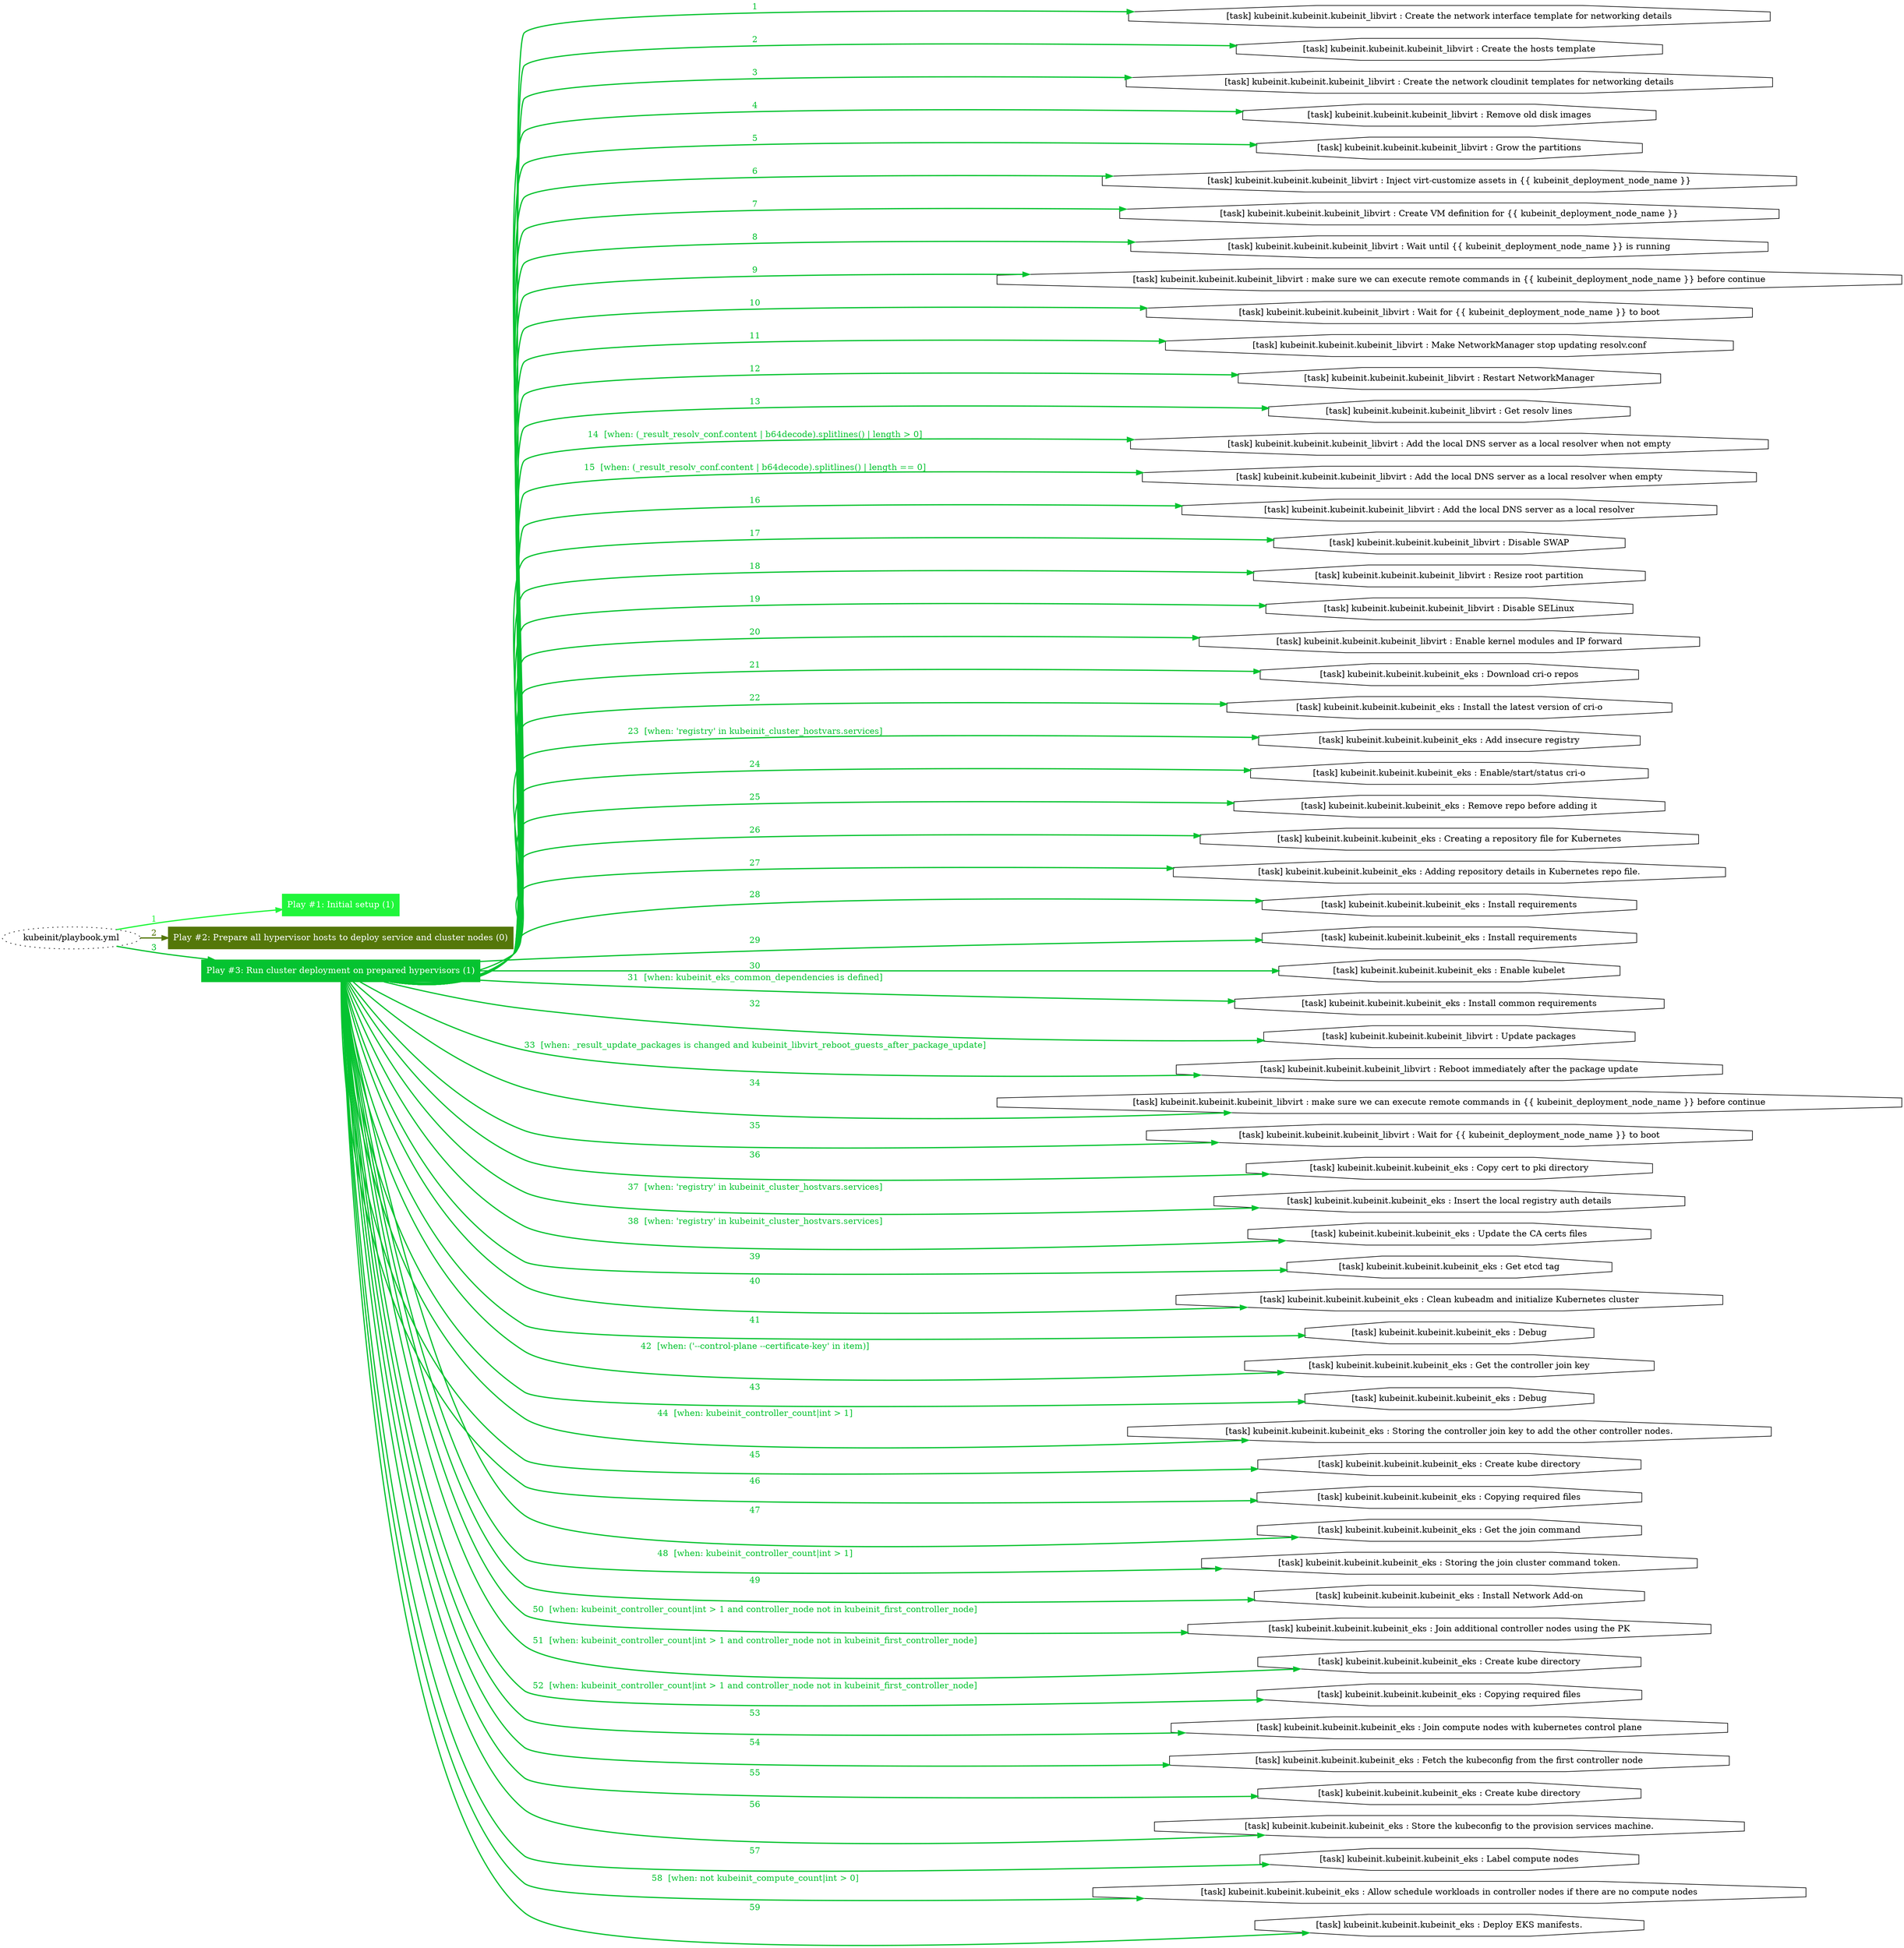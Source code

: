 digraph "kubeinit/playbook.yml "{
	graph [concentrate=true ordering=in rankdir=LR ratio=fill]
	edge [esep=5 sep=10]
	"kubeinit/playbook.yml" [id=root_node style=dotted]
	subgraph "Play #1: Initial setup (1) "{
		"Play #1: Initial setup (1)" [color="#20f63b" fontcolor="#ffffff" id="play_0920981b-748e-4f17-bf47-7b08eccb04a7" shape=box style=filled tooltip=localhost]
		"kubeinit/playbook.yml" -> "Play #1: Initial setup (1)" [label=1 color="#20f63b" fontcolor="#20f63b" id="edge_c0ee3140-be99-4a4c-8fc4-7637c5f9d165" style=bold]
	}
	subgraph "Play #2: Prepare all hypervisor hosts to deploy service and cluster nodes (0) "{
		"Play #2: Prepare all hypervisor hosts to deploy service and cluster nodes (0)" [color="#547709" fontcolor="#ffffff" id="play_f72b5fd6-a32b-4137-adcd-12a56507e69b" shape=box style=filled tooltip=""]
		"kubeinit/playbook.yml" -> "Play #2: Prepare all hypervisor hosts to deploy service and cluster nodes (0)" [label=2 color="#547709" fontcolor="#547709" id="edge_ef467af8-5981-42e1-ad04-d9dcc0ba8e42" style=bold]
	}
	subgraph "Play #3: Run cluster deployment on prepared hypervisors (1) "{
		"Play #3: Run cluster deployment on prepared hypervisors (1)" [color="#05c330" fontcolor="#ffffff" id="play_4e4eba4e-05d8-4268-8be7-fc8afd8df2d4" shape=box style=filled tooltip=localhost]
		"kubeinit/playbook.yml" -> "Play #3: Run cluster deployment on prepared hypervisors (1)" [label=3 color="#05c330" fontcolor="#05c330" id="edge_2aee05c7-4f94-4fdb-bd6b-54ab2a08a907" style=bold]
		"task_61cd52c5-3809-4c56-8e19-037338bde89e" [label="[task] kubeinit.kubeinit.kubeinit_libvirt : Create the network interface template for networking details" id="task_61cd52c5-3809-4c56-8e19-037338bde89e" shape=octagon tooltip="[task] kubeinit.kubeinit.kubeinit_libvirt : Create the network interface template for networking details"]
		"Play #3: Run cluster deployment on prepared hypervisors (1)" -> "task_61cd52c5-3809-4c56-8e19-037338bde89e" [label=1 color="#05c330" fontcolor="#05c330" id="edge_03d96374-3db1-4fc3-9de9-cc7683e15681" style=bold]
		"task_ffa328d7-3aea-4d6c-9332-236b14d6fb45" [label="[task] kubeinit.kubeinit.kubeinit_libvirt : Create the hosts template" id="task_ffa328d7-3aea-4d6c-9332-236b14d6fb45" shape=octagon tooltip="[task] kubeinit.kubeinit.kubeinit_libvirt : Create the hosts template"]
		"Play #3: Run cluster deployment on prepared hypervisors (1)" -> "task_ffa328d7-3aea-4d6c-9332-236b14d6fb45" [label=2 color="#05c330" fontcolor="#05c330" id="edge_a751ba3e-a9e3-4dd3-bfd7-4958f6deba97" style=bold]
		"task_a2dc60e8-9fe6-4787-b3b4-e4ffc718521c" [label="[task] kubeinit.kubeinit.kubeinit_libvirt : Create the network cloudinit templates for networking details" id="task_a2dc60e8-9fe6-4787-b3b4-e4ffc718521c" shape=octagon tooltip="[task] kubeinit.kubeinit.kubeinit_libvirt : Create the network cloudinit templates for networking details"]
		"Play #3: Run cluster deployment on prepared hypervisors (1)" -> "task_a2dc60e8-9fe6-4787-b3b4-e4ffc718521c" [label=3 color="#05c330" fontcolor="#05c330" id="edge_a99c580d-8b22-4385-aeae-c5adb7ce4e7d" style=bold]
		"task_59c2eadb-0681-4444-84d4-699e5b4093a4" [label="[task] kubeinit.kubeinit.kubeinit_libvirt : Remove old disk images" id="task_59c2eadb-0681-4444-84d4-699e5b4093a4" shape=octagon tooltip="[task] kubeinit.kubeinit.kubeinit_libvirt : Remove old disk images"]
		"Play #3: Run cluster deployment on prepared hypervisors (1)" -> "task_59c2eadb-0681-4444-84d4-699e5b4093a4" [label=4 color="#05c330" fontcolor="#05c330" id="edge_b09b9bf6-8ecd-4646-a233-8223fc498d98" style=bold]
		"task_3efa7e10-cacc-42c6-8a2b-d52bc97a43bf" [label="[task] kubeinit.kubeinit.kubeinit_libvirt : Grow the partitions" id="task_3efa7e10-cacc-42c6-8a2b-d52bc97a43bf" shape=octagon tooltip="[task] kubeinit.kubeinit.kubeinit_libvirt : Grow the partitions"]
		"Play #3: Run cluster deployment on prepared hypervisors (1)" -> "task_3efa7e10-cacc-42c6-8a2b-d52bc97a43bf" [label=5 color="#05c330" fontcolor="#05c330" id="edge_abc7efa7-263f-4d3a-ae91-46489be37632" style=bold]
		"task_5668f570-f67e-4803-8549-1d7c82504f10" [label="[task] kubeinit.kubeinit.kubeinit_libvirt : Inject virt-customize assets in {{ kubeinit_deployment_node_name }}" id="task_5668f570-f67e-4803-8549-1d7c82504f10" shape=octagon tooltip="[task] kubeinit.kubeinit.kubeinit_libvirt : Inject virt-customize assets in {{ kubeinit_deployment_node_name }}"]
		"Play #3: Run cluster deployment on prepared hypervisors (1)" -> "task_5668f570-f67e-4803-8549-1d7c82504f10" [label=6 color="#05c330" fontcolor="#05c330" id="edge_d0e952f9-4916-4271-80ea-48364691497c" style=bold]
		"task_a56e0862-d6ab-4a9e-9198-ecf51b9e592d" [label="[task] kubeinit.kubeinit.kubeinit_libvirt : Create VM definition for {{ kubeinit_deployment_node_name }}" id="task_a56e0862-d6ab-4a9e-9198-ecf51b9e592d" shape=octagon tooltip="[task] kubeinit.kubeinit.kubeinit_libvirt : Create VM definition for {{ kubeinit_deployment_node_name }}"]
		"Play #3: Run cluster deployment on prepared hypervisors (1)" -> "task_a56e0862-d6ab-4a9e-9198-ecf51b9e592d" [label=7 color="#05c330" fontcolor="#05c330" id="edge_ce5fd17a-cf55-4ec4-84e4-2d3603e3bec8" style=bold]
		"task_59cf6d55-5701-4c00-85c0-a7a24f726c5a" [label="[task] kubeinit.kubeinit.kubeinit_libvirt : Wait until {{ kubeinit_deployment_node_name }} is running" id="task_59cf6d55-5701-4c00-85c0-a7a24f726c5a" shape=octagon tooltip="[task] kubeinit.kubeinit.kubeinit_libvirt : Wait until {{ kubeinit_deployment_node_name }} is running"]
		"Play #3: Run cluster deployment on prepared hypervisors (1)" -> "task_59cf6d55-5701-4c00-85c0-a7a24f726c5a" [label=8 color="#05c330" fontcolor="#05c330" id="edge_01aff462-1629-40ec-9b6d-bfa800d4498d" style=bold]
		"task_3ffed4a7-45eb-4184-8870-ddd7de8240b1" [label="[task] kubeinit.kubeinit.kubeinit_libvirt : make sure we can execute remote commands in {{ kubeinit_deployment_node_name }} before continue" id="task_3ffed4a7-45eb-4184-8870-ddd7de8240b1" shape=octagon tooltip="[task] kubeinit.kubeinit.kubeinit_libvirt : make sure we can execute remote commands in {{ kubeinit_deployment_node_name }} before continue"]
		"Play #3: Run cluster deployment on prepared hypervisors (1)" -> "task_3ffed4a7-45eb-4184-8870-ddd7de8240b1" [label=9 color="#05c330" fontcolor="#05c330" id="edge_7963c038-e181-415a-8395-f11b1994699c" style=bold]
		"task_a174a25c-dfed-4e58-b1f6-f74dfa1c10bd" [label="[task] kubeinit.kubeinit.kubeinit_libvirt : Wait for {{ kubeinit_deployment_node_name }} to boot" id="task_a174a25c-dfed-4e58-b1f6-f74dfa1c10bd" shape=octagon tooltip="[task] kubeinit.kubeinit.kubeinit_libvirt : Wait for {{ kubeinit_deployment_node_name }} to boot"]
		"Play #3: Run cluster deployment on prepared hypervisors (1)" -> "task_a174a25c-dfed-4e58-b1f6-f74dfa1c10bd" [label=10 color="#05c330" fontcolor="#05c330" id="edge_9f9f61bc-34de-497f-b793-0614043a3e58" style=bold]
		"task_5ba817c3-9da6-4dab-be62-f37c1b777981" [label="[task] kubeinit.kubeinit.kubeinit_libvirt : Make NetworkManager stop updating resolv.conf" id="task_5ba817c3-9da6-4dab-be62-f37c1b777981" shape=octagon tooltip="[task] kubeinit.kubeinit.kubeinit_libvirt : Make NetworkManager stop updating resolv.conf"]
		"Play #3: Run cluster deployment on prepared hypervisors (1)" -> "task_5ba817c3-9da6-4dab-be62-f37c1b777981" [label=11 color="#05c330" fontcolor="#05c330" id="edge_660e56e6-de40-49a9-acb9-2af2d85b9a61" style=bold]
		"task_bd7b1c87-f578-4381-bdb4-580609a0122e" [label="[task] kubeinit.kubeinit.kubeinit_libvirt : Restart NetworkManager" id="task_bd7b1c87-f578-4381-bdb4-580609a0122e" shape=octagon tooltip="[task] kubeinit.kubeinit.kubeinit_libvirt : Restart NetworkManager"]
		"Play #3: Run cluster deployment on prepared hypervisors (1)" -> "task_bd7b1c87-f578-4381-bdb4-580609a0122e" [label=12 color="#05c330" fontcolor="#05c330" id="edge_057f4883-ed89-46d4-b742-978720e8c3a7" style=bold]
		"task_62566e97-e8d0-435e-831b-abe66836a45a" [label="[task] kubeinit.kubeinit.kubeinit_libvirt : Get resolv lines" id="task_62566e97-e8d0-435e-831b-abe66836a45a" shape=octagon tooltip="[task] kubeinit.kubeinit.kubeinit_libvirt : Get resolv lines"]
		"Play #3: Run cluster deployment on prepared hypervisors (1)" -> "task_62566e97-e8d0-435e-831b-abe66836a45a" [label=13 color="#05c330" fontcolor="#05c330" id="edge_eaac6db7-7d72-41fc-aab5-528cd5cebfa6" style=bold]
		"task_2d045560-18b3-407a-9d96-54f14aa7c6e0" [label="[task] kubeinit.kubeinit.kubeinit_libvirt : Add the local DNS server as a local resolver when not empty" id="task_2d045560-18b3-407a-9d96-54f14aa7c6e0" shape=octagon tooltip="[task] kubeinit.kubeinit.kubeinit_libvirt : Add the local DNS server as a local resolver when not empty"]
		"Play #3: Run cluster deployment on prepared hypervisors (1)" -> "task_2d045560-18b3-407a-9d96-54f14aa7c6e0" [label="14  [when: (_result_resolv_conf.content | b64decode).splitlines() | length > 0]" color="#05c330" fontcolor="#05c330" id="edge_ae63fc80-72cc-4c69-878f-d6baf37f511d" style=bold]
		"task_d625b2cf-89da-486c-8297-854bd5fb47a3" [label="[task] kubeinit.kubeinit.kubeinit_libvirt : Add the local DNS server as a local resolver when empty" id="task_d625b2cf-89da-486c-8297-854bd5fb47a3" shape=octagon tooltip="[task] kubeinit.kubeinit.kubeinit_libvirt : Add the local DNS server as a local resolver when empty"]
		"Play #3: Run cluster deployment on prepared hypervisors (1)" -> "task_d625b2cf-89da-486c-8297-854bd5fb47a3" [label="15  [when: (_result_resolv_conf.content | b64decode).splitlines() | length == 0]" color="#05c330" fontcolor="#05c330" id="edge_4c71def8-f681-49d0-a7e2-f893427cf44c" style=bold]
		"task_b7a83071-384e-42b2-93ae-3692bb30eeb9" [label="[task] kubeinit.kubeinit.kubeinit_libvirt : Add the local DNS server as a local resolver" id="task_b7a83071-384e-42b2-93ae-3692bb30eeb9" shape=octagon tooltip="[task] kubeinit.kubeinit.kubeinit_libvirt : Add the local DNS server as a local resolver"]
		"Play #3: Run cluster deployment on prepared hypervisors (1)" -> "task_b7a83071-384e-42b2-93ae-3692bb30eeb9" [label=16 color="#05c330" fontcolor="#05c330" id="edge_86ff72cb-346a-4914-9d1d-29663a391ff1" style=bold]
		"task_f9bac98e-0dd1-42b6-9c36-9a395cd22385" [label="[task] kubeinit.kubeinit.kubeinit_libvirt : Disable SWAP" id="task_f9bac98e-0dd1-42b6-9c36-9a395cd22385" shape=octagon tooltip="[task] kubeinit.kubeinit.kubeinit_libvirt : Disable SWAP"]
		"Play #3: Run cluster deployment on prepared hypervisors (1)" -> "task_f9bac98e-0dd1-42b6-9c36-9a395cd22385" [label=17 color="#05c330" fontcolor="#05c330" id="edge_f33bcb8d-ecd6-4a92-8bba-f392c6c82395" style=bold]
		"task_c14402af-7718-4c98-b48a-bd525d3b39b9" [label="[task] kubeinit.kubeinit.kubeinit_libvirt : Resize root partition" id="task_c14402af-7718-4c98-b48a-bd525d3b39b9" shape=octagon tooltip="[task] kubeinit.kubeinit.kubeinit_libvirt : Resize root partition"]
		"Play #3: Run cluster deployment on prepared hypervisors (1)" -> "task_c14402af-7718-4c98-b48a-bd525d3b39b9" [label=18 color="#05c330" fontcolor="#05c330" id="edge_3eb128b7-f579-4514-acd1-d35f668bd462" style=bold]
		"task_6eb2ea62-2216-4810-aa4b-42b119291671" [label="[task] kubeinit.kubeinit.kubeinit_libvirt : Disable SELinux" id="task_6eb2ea62-2216-4810-aa4b-42b119291671" shape=octagon tooltip="[task] kubeinit.kubeinit.kubeinit_libvirt : Disable SELinux"]
		"Play #3: Run cluster deployment on prepared hypervisors (1)" -> "task_6eb2ea62-2216-4810-aa4b-42b119291671" [label=19 color="#05c330" fontcolor="#05c330" id="edge_bf0418f7-a155-449b-937d-19040c16d37c" style=bold]
		"task_bbd59d4a-d534-450e-8790-f11df2718dc3" [label="[task] kubeinit.kubeinit.kubeinit_libvirt : Enable kernel modules and IP forward" id="task_bbd59d4a-d534-450e-8790-f11df2718dc3" shape=octagon tooltip="[task] kubeinit.kubeinit.kubeinit_libvirt : Enable kernel modules and IP forward"]
		"Play #3: Run cluster deployment on prepared hypervisors (1)" -> "task_bbd59d4a-d534-450e-8790-f11df2718dc3" [label=20 color="#05c330" fontcolor="#05c330" id="edge_895b8922-4bc2-4d3f-b245-15d26907019e" style=bold]
		"task_82c0cef1-7c98-4987-818b-7b2fdebd72e7" [label="[task] kubeinit.kubeinit.kubeinit_eks : Download cri-o repos" id="task_82c0cef1-7c98-4987-818b-7b2fdebd72e7" shape=octagon tooltip="[task] kubeinit.kubeinit.kubeinit_eks : Download cri-o repos"]
		"Play #3: Run cluster deployment on prepared hypervisors (1)" -> "task_82c0cef1-7c98-4987-818b-7b2fdebd72e7" [label=21 color="#05c330" fontcolor="#05c330" id="edge_3e86d2db-6333-420b-a1b3-5aa78f52076e" style=bold]
		"task_06060688-80f1-44a1-8ad4-8e1c1a02299a" [label="[task] kubeinit.kubeinit.kubeinit_eks : Install the latest version of cri-o" id="task_06060688-80f1-44a1-8ad4-8e1c1a02299a" shape=octagon tooltip="[task] kubeinit.kubeinit.kubeinit_eks : Install the latest version of cri-o"]
		"Play #3: Run cluster deployment on prepared hypervisors (1)" -> "task_06060688-80f1-44a1-8ad4-8e1c1a02299a" [label=22 color="#05c330" fontcolor="#05c330" id="edge_f26f64b3-ff03-4d97-afcc-17c7bb99b67b" style=bold]
		"task_25dde9c2-2a9a-4b8a-93f1-62fdc1514605" [label="[task] kubeinit.kubeinit.kubeinit_eks : Add insecure registry" id="task_25dde9c2-2a9a-4b8a-93f1-62fdc1514605" shape=octagon tooltip="[task] kubeinit.kubeinit.kubeinit_eks : Add insecure registry"]
		"Play #3: Run cluster deployment on prepared hypervisors (1)" -> "task_25dde9c2-2a9a-4b8a-93f1-62fdc1514605" [label="23  [when: 'registry' in kubeinit_cluster_hostvars.services]" color="#05c330" fontcolor="#05c330" id="edge_d430dc8f-384c-4e6f-9c98-989e1d22fc0a" style=bold]
		"task_e7883ac4-aeaa-48d7-aa97-73789415ebae" [label="[task] kubeinit.kubeinit.kubeinit_eks : Enable/start/status cri-o" id="task_e7883ac4-aeaa-48d7-aa97-73789415ebae" shape=octagon tooltip="[task] kubeinit.kubeinit.kubeinit_eks : Enable/start/status cri-o"]
		"Play #3: Run cluster deployment on prepared hypervisors (1)" -> "task_e7883ac4-aeaa-48d7-aa97-73789415ebae" [label=24 color="#05c330" fontcolor="#05c330" id="edge_79294ea5-2788-4b84-af72-76b7a818b7c6" style=bold]
		"task_11600447-4806-4c9d-b0c5-23ae9a41ed18" [label="[task] kubeinit.kubeinit.kubeinit_eks : Remove repo before adding it" id="task_11600447-4806-4c9d-b0c5-23ae9a41ed18" shape=octagon tooltip="[task] kubeinit.kubeinit.kubeinit_eks : Remove repo before adding it"]
		"Play #3: Run cluster deployment on prepared hypervisors (1)" -> "task_11600447-4806-4c9d-b0c5-23ae9a41ed18" [label=25 color="#05c330" fontcolor="#05c330" id="edge_146b6318-fb59-4efd-886a-ca365ebee093" style=bold]
		"task_d3b46d69-36a4-430a-91c0-3fbec4e80994" [label="[task] kubeinit.kubeinit.kubeinit_eks : Creating a repository file for Kubernetes" id="task_d3b46d69-36a4-430a-91c0-3fbec4e80994" shape=octagon tooltip="[task] kubeinit.kubeinit.kubeinit_eks : Creating a repository file for Kubernetes"]
		"Play #3: Run cluster deployment on prepared hypervisors (1)" -> "task_d3b46d69-36a4-430a-91c0-3fbec4e80994" [label=26 color="#05c330" fontcolor="#05c330" id="edge_a70978a4-c7a9-45b7-9ba6-ed29ded3408c" style=bold]
		"task_91e01fd3-6e7a-4b05-ad37-711597222ad4" [label="[task] kubeinit.kubeinit.kubeinit_eks : Adding repository details in Kubernetes repo file." id="task_91e01fd3-6e7a-4b05-ad37-711597222ad4" shape=octagon tooltip="[task] kubeinit.kubeinit.kubeinit_eks : Adding repository details in Kubernetes repo file."]
		"Play #3: Run cluster deployment on prepared hypervisors (1)" -> "task_91e01fd3-6e7a-4b05-ad37-711597222ad4" [label=27 color="#05c330" fontcolor="#05c330" id="edge_9abd08ee-aa74-4705-9196-5e3dd2ae7d21" style=bold]
		"task_0f51c62e-f627-4454-ab02-ca6561b35a2d" [label="[task] kubeinit.kubeinit.kubeinit_eks : Install requirements" id="task_0f51c62e-f627-4454-ab02-ca6561b35a2d" shape=octagon tooltip="[task] kubeinit.kubeinit.kubeinit_eks : Install requirements"]
		"Play #3: Run cluster deployment on prepared hypervisors (1)" -> "task_0f51c62e-f627-4454-ab02-ca6561b35a2d" [label=28 color="#05c330" fontcolor="#05c330" id="edge_e3b6c283-fb13-4ef0-a868-b5f220c5ebce" style=bold]
		"task_f21e6494-91cf-4ddd-95af-a84494431f81" [label="[task] kubeinit.kubeinit.kubeinit_eks : Install requirements" id="task_f21e6494-91cf-4ddd-95af-a84494431f81" shape=octagon tooltip="[task] kubeinit.kubeinit.kubeinit_eks : Install requirements"]
		"Play #3: Run cluster deployment on prepared hypervisors (1)" -> "task_f21e6494-91cf-4ddd-95af-a84494431f81" [label=29 color="#05c330" fontcolor="#05c330" id="edge_13ba404e-ae8d-4a06-9db6-a3b7ea16c87c" style=bold]
		"task_0032b91b-dd77-418e-a10c-0d5a2843e783" [label="[task] kubeinit.kubeinit.kubeinit_eks : Enable kubelet" id="task_0032b91b-dd77-418e-a10c-0d5a2843e783" shape=octagon tooltip="[task] kubeinit.kubeinit.kubeinit_eks : Enable kubelet"]
		"Play #3: Run cluster deployment on prepared hypervisors (1)" -> "task_0032b91b-dd77-418e-a10c-0d5a2843e783" [label=30 color="#05c330" fontcolor="#05c330" id="edge_4fe3f8ad-98b3-4d8f-a71a-62ba0644319d" style=bold]
		"task_b7e1d92f-e667-4638-b597-38eda6ed6e59" [label="[task] kubeinit.kubeinit.kubeinit_eks : Install common requirements" id="task_b7e1d92f-e667-4638-b597-38eda6ed6e59" shape=octagon tooltip="[task] kubeinit.kubeinit.kubeinit_eks : Install common requirements"]
		"Play #3: Run cluster deployment on prepared hypervisors (1)" -> "task_b7e1d92f-e667-4638-b597-38eda6ed6e59" [label="31  [when: kubeinit_eks_common_dependencies is defined]" color="#05c330" fontcolor="#05c330" id="edge_ac07c010-6887-41e1-9da3-ce0814ad6c02" style=bold]
		"task_6ab83a7c-7735-4b14-9027-67952daf2935" [label="[task] kubeinit.kubeinit.kubeinit_libvirt : Update packages" id="task_6ab83a7c-7735-4b14-9027-67952daf2935" shape=octagon tooltip="[task] kubeinit.kubeinit.kubeinit_libvirt : Update packages"]
		"Play #3: Run cluster deployment on prepared hypervisors (1)" -> "task_6ab83a7c-7735-4b14-9027-67952daf2935" [label=32 color="#05c330" fontcolor="#05c330" id="edge_7db7f176-3595-4494-beff-f254e8581718" style=bold]
		"task_71b0ae22-4935-4607-990f-02b1f03a6d64" [label="[task] kubeinit.kubeinit.kubeinit_libvirt : Reboot immediately after the package update" id="task_71b0ae22-4935-4607-990f-02b1f03a6d64" shape=octagon tooltip="[task] kubeinit.kubeinit.kubeinit_libvirt : Reboot immediately after the package update"]
		"Play #3: Run cluster deployment on prepared hypervisors (1)" -> "task_71b0ae22-4935-4607-990f-02b1f03a6d64" [label="33  [when: _result_update_packages is changed and kubeinit_libvirt_reboot_guests_after_package_update]" color="#05c330" fontcolor="#05c330" id="edge_516347b8-fea4-43f3-bf0d-fc4a3d480583" style=bold]
		"task_338a027a-37dc-4df4-9e16-6826543124d0" [label="[task] kubeinit.kubeinit.kubeinit_libvirt : make sure we can execute remote commands in {{ kubeinit_deployment_node_name }} before continue" id="task_338a027a-37dc-4df4-9e16-6826543124d0" shape=octagon tooltip="[task] kubeinit.kubeinit.kubeinit_libvirt : make sure we can execute remote commands in {{ kubeinit_deployment_node_name }} before continue"]
		"Play #3: Run cluster deployment on prepared hypervisors (1)" -> "task_338a027a-37dc-4df4-9e16-6826543124d0" [label=34 color="#05c330" fontcolor="#05c330" id="edge_c0bfa3a6-153d-4f18-80ec-d0d75ccecc9c" style=bold]
		"task_adcdd9ed-c4bc-4fc1-8364-917cf403e34d" [label="[task] kubeinit.kubeinit.kubeinit_libvirt : Wait for {{ kubeinit_deployment_node_name }} to boot" id="task_adcdd9ed-c4bc-4fc1-8364-917cf403e34d" shape=octagon tooltip="[task] kubeinit.kubeinit.kubeinit_libvirt : Wait for {{ kubeinit_deployment_node_name }} to boot"]
		"Play #3: Run cluster deployment on prepared hypervisors (1)" -> "task_adcdd9ed-c4bc-4fc1-8364-917cf403e34d" [label=35 color="#05c330" fontcolor="#05c330" id="edge_699e6f94-475c-4671-9f55-3335677fc549" style=bold]
		"task_e6a1e0de-62a5-495b-bf79-a73eb1cb0a8f" [label="[task] kubeinit.kubeinit.kubeinit_eks : Copy cert to pki directory" id="task_e6a1e0de-62a5-495b-bf79-a73eb1cb0a8f" shape=octagon tooltip="[task] kubeinit.kubeinit.kubeinit_eks : Copy cert to pki directory"]
		"Play #3: Run cluster deployment on prepared hypervisors (1)" -> "task_e6a1e0de-62a5-495b-bf79-a73eb1cb0a8f" [label=36 color="#05c330" fontcolor="#05c330" id="edge_b912771d-6d1a-44dd-aad3-c739e901ec1d" style=bold]
		"task_5b2cc90b-2b23-402f-b5d2-3f3abec2dc68" [label="[task] kubeinit.kubeinit.kubeinit_eks : Insert the local registry auth details" id="task_5b2cc90b-2b23-402f-b5d2-3f3abec2dc68" shape=octagon tooltip="[task] kubeinit.kubeinit.kubeinit_eks : Insert the local registry auth details"]
		"Play #3: Run cluster deployment on prepared hypervisors (1)" -> "task_5b2cc90b-2b23-402f-b5d2-3f3abec2dc68" [label="37  [when: 'registry' in kubeinit_cluster_hostvars.services]" color="#05c330" fontcolor="#05c330" id="edge_94218db7-683f-44bf-a281-7d338934d3c7" style=bold]
		"task_82ae06a6-0f59-4908-afe9-faca4e84d982" [label="[task] kubeinit.kubeinit.kubeinit_eks : Update the CA certs files" id="task_82ae06a6-0f59-4908-afe9-faca4e84d982" shape=octagon tooltip="[task] kubeinit.kubeinit.kubeinit_eks : Update the CA certs files"]
		"Play #3: Run cluster deployment on prepared hypervisors (1)" -> "task_82ae06a6-0f59-4908-afe9-faca4e84d982" [label="38  [when: 'registry' in kubeinit_cluster_hostvars.services]" color="#05c330" fontcolor="#05c330" id="edge_ec6dbe94-c93a-470a-a866-c0e11e34681f" style=bold]
		"task_09eb42b0-1fca-477c-87c5-f8a7d78ba9ce" [label="[task] kubeinit.kubeinit.kubeinit_eks : Get etcd tag" id="task_09eb42b0-1fca-477c-87c5-f8a7d78ba9ce" shape=octagon tooltip="[task] kubeinit.kubeinit.kubeinit_eks : Get etcd tag"]
		"Play #3: Run cluster deployment on prepared hypervisors (1)" -> "task_09eb42b0-1fca-477c-87c5-f8a7d78ba9ce" [label=39 color="#05c330" fontcolor="#05c330" id="edge_b76585c3-2e26-4b36-8319-5caa986ea840" style=bold]
		"task_44d47d38-7d56-4e43-b630-2a6dd69afa12" [label="[task] kubeinit.kubeinit.kubeinit_eks : Clean kubeadm and initialize Kubernetes cluster" id="task_44d47d38-7d56-4e43-b630-2a6dd69afa12" shape=octagon tooltip="[task] kubeinit.kubeinit.kubeinit_eks : Clean kubeadm and initialize Kubernetes cluster"]
		"Play #3: Run cluster deployment on prepared hypervisors (1)" -> "task_44d47d38-7d56-4e43-b630-2a6dd69afa12" [label=40 color="#05c330" fontcolor="#05c330" id="edge_ef671645-983c-4f44-9dda-64feb08516b4" style=bold]
		"task_85237641-c5ef-49a2-bf1b-7a2245d433eb" [label="[task] kubeinit.kubeinit.kubeinit_eks : Debug" id="task_85237641-c5ef-49a2-bf1b-7a2245d433eb" shape=octagon tooltip="[task] kubeinit.kubeinit.kubeinit_eks : Debug"]
		"Play #3: Run cluster deployment on prepared hypervisors (1)" -> "task_85237641-c5ef-49a2-bf1b-7a2245d433eb" [label=41 color="#05c330" fontcolor="#05c330" id="edge_5f58dfb7-dc9e-4ccf-9aff-f82f4f9c9738" style=bold]
		"task_5b9319ef-6b18-4a6f-9e03-703923a86426" [label="[task] kubeinit.kubeinit.kubeinit_eks : Get the controller join key" id="task_5b9319ef-6b18-4a6f-9e03-703923a86426" shape=octagon tooltip="[task] kubeinit.kubeinit.kubeinit_eks : Get the controller join key"]
		"Play #3: Run cluster deployment on prepared hypervisors (1)" -> "task_5b9319ef-6b18-4a6f-9e03-703923a86426" [label="42  [when: ('--control-plane --certificate-key' in item)]" color="#05c330" fontcolor="#05c330" id="edge_21e687bc-7f28-4aa8-b054-1dec35bc51e4" style=bold]
		"task_80c0357f-d419-44bc-b635-606b34627376" [label="[task] kubeinit.kubeinit.kubeinit_eks : Debug" id="task_80c0357f-d419-44bc-b635-606b34627376" shape=octagon tooltip="[task] kubeinit.kubeinit.kubeinit_eks : Debug"]
		"Play #3: Run cluster deployment on prepared hypervisors (1)" -> "task_80c0357f-d419-44bc-b635-606b34627376" [label=43 color="#05c330" fontcolor="#05c330" id="edge_c72979e6-ee49-49ed-ad51-4bc057396a07" style=bold]
		"task_902ea942-7443-4b9d-b705-ba685a5d3085" [label="[task] kubeinit.kubeinit.kubeinit_eks : Storing the controller join key to add the other controller nodes." id="task_902ea942-7443-4b9d-b705-ba685a5d3085" shape=octagon tooltip="[task] kubeinit.kubeinit.kubeinit_eks : Storing the controller join key to add the other controller nodes."]
		"Play #3: Run cluster deployment on prepared hypervisors (1)" -> "task_902ea942-7443-4b9d-b705-ba685a5d3085" [label="44  [when: kubeinit_controller_count|int > 1]" color="#05c330" fontcolor="#05c330" id="edge_4a4e5623-f098-44e9-bd14-db5e9293a70b" style=bold]
		"task_6ed58693-e912-452e-999e-be722f95ef77" [label="[task] kubeinit.kubeinit.kubeinit_eks : Create kube directory" id="task_6ed58693-e912-452e-999e-be722f95ef77" shape=octagon tooltip="[task] kubeinit.kubeinit.kubeinit_eks : Create kube directory"]
		"Play #3: Run cluster deployment on prepared hypervisors (1)" -> "task_6ed58693-e912-452e-999e-be722f95ef77" [label=45 color="#05c330" fontcolor="#05c330" id="edge_698df9c8-8822-45e6-a171-5656a4a2f123" style=bold]
		"task_0bf66eb8-06c0-419e-893f-6acee740d0f4" [label="[task] kubeinit.kubeinit.kubeinit_eks : Copying required files" id="task_0bf66eb8-06c0-419e-893f-6acee740d0f4" shape=octagon tooltip="[task] kubeinit.kubeinit.kubeinit_eks : Copying required files"]
		"Play #3: Run cluster deployment on prepared hypervisors (1)" -> "task_0bf66eb8-06c0-419e-893f-6acee740d0f4" [label=46 color="#05c330" fontcolor="#05c330" id="edge_b818f254-4128-4ee0-ac73-dbb557fdab7a" style=bold]
		"task_82773984-0f6b-485a-964c-078160474a02" [label="[task] kubeinit.kubeinit.kubeinit_eks : Get the join command" id="task_82773984-0f6b-485a-964c-078160474a02" shape=octagon tooltip="[task] kubeinit.kubeinit.kubeinit_eks : Get the join command"]
		"Play #3: Run cluster deployment on prepared hypervisors (1)" -> "task_82773984-0f6b-485a-964c-078160474a02" [label=47 color="#05c330" fontcolor="#05c330" id="edge_9b5f45cd-b27e-4ed9-86b9-a3955a3a0156" style=bold]
		"task_ed40fc7b-9eed-4501-9c4e-7e9b896922aa" [label="[task] kubeinit.kubeinit.kubeinit_eks : Storing the join cluster command token." id="task_ed40fc7b-9eed-4501-9c4e-7e9b896922aa" shape=octagon tooltip="[task] kubeinit.kubeinit.kubeinit_eks : Storing the join cluster command token."]
		"Play #3: Run cluster deployment on prepared hypervisors (1)" -> "task_ed40fc7b-9eed-4501-9c4e-7e9b896922aa" [label="48  [when: kubeinit_controller_count|int > 1]" color="#05c330" fontcolor="#05c330" id="edge_147460eb-9e66-4c0c-85fc-eb9bf4860fdb" style=bold]
		"task_3873af03-be33-4e54-add0-b60f7a9de312" [label="[task] kubeinit.kubeinit.kubeinit_eks : Install Network Add-on" id="task_3873af03-be33-4e54-add0-b60f7a9de312" shape=octagon tooltip="[task] kubeinit.kubeinit.kubeinit_eks : Install Network Add-on"]
		"Play #3: Run cluster deployment on prepared hypervisors (1)" -> "task_3873af03-be33-4e54-add0-b60f7a9de312" [label=49 color="#05c330" fontcolor="#05c330" id="edge_98b17b8f-5da8-447e-bca8-6137d7fa747e" style=bold]
		"task_455c494f-3300-4a5e-b977-dbd47f18cc2d" [label="[task] kubeinit.kubeinit.kubeinit_eks : Join additional controller nodes using the PK" id="task_455c494f-3300-4a5e-b977-dbd47f18cc2d" shape=octagon tooltip="[task] kubeinit.kubeinit.kubeinit_eks : Join additional controller nodes using the PK"]
		"Play #3: Run cluster deployment on prepared hypervisors (1)" -> "task_455c494f-3300-4a5e-b977-dbd47f18cc2d" [label="50  [when: kubeinit_controller_count|int > 1 and controller_node not in kubeinit_first_controller_node]" color="#05c330" fontcolor="#05c330" id="edge_12aeaaae-c54f-4f8c-b855-4c9d301424f7" style=bold]
		"task_882dc6e2-6a5c-420a-93ad-7bbfe38a8743" [label="[task] kubeinit.kubeinit.kubeinit_eks : Create kube directory" id="task_882dc6e2-6a5c-420a-93ad-7bbfe38a8743" shape=octagon tooltip="[task] kubeinit.kubeinit.kubeinit_eks : Create kube directory"]
		"Play #3: Run cluster deployment on prepared hypervisors (1)" -> "task_882dc6e2-6a5c-420a-93ad-7bbfe38a8743" [label="51  [when: kubeinit_controller_count|int > 1 and controller_node not in kubeinit_first_controller_node]" color="#05c330" fontcolor="#05c330" id="edge_8024c877-4e70-4951-b33d-25946faa8e3a" style=bold]
		"task_5595e332-48e4-43e9-9813-5f9f3cf54d4c" [label="[task] kubeinit.kubeinit.kubeinit_eks : Copying required files" id="task_5595e332-48e4-43e9-9813-5f9f3cf54d4c" shape=octagon tooltip="[task] kubeinit.kubeinit.kubeinit_eks : Copying required files"]
		"Play #3: Run cluster deployment on prepared hypervisors (1)" -> "task_5595e332-48e4-43e9-9813-5f9f3cf54d4c" [label="52  [when: kubeinit_controller_count|int > 1 and controller_node not in kubeinit_first_controller_node]" color="#05c330" fontcolor="#05c330" id="edge_c7b931ee-d3dd-47ce-bb5e-dd1757a185a3" style=bold]
		"task_da2b558e-03b9-40f3-8e2f-5104eea8f4ee" [label="[task] kubeinit.kubeinit.kubeinit_eks : Join compute nodes with kubernetes control plane" id="task_da2b558e-03b9-40f3-8e2f-5104eea8f4ee" shape=octagon tooltip="[task] kubeinit.kubeinit.kubeinit_eks : Join compute nodes with kubernetes control plane"]
		"Play #3: Run cluster deployment on prepared hypervisors (1)" -> "task_da2b558e-03b9-40f3-8e2f-5104eea8f4ee" [label=53 color="#05c330" fontcolor="#05c330" id="edge_88b12aef-daa9-493b-8854-ee585d22f141" style=bold]
		"task_d67cfcf4-0393-4459-882a-f2462a4d6be8" [label="[task] kubeinit.kubeinit.kubeinit_eks : Fetch the kubeconfig from the first controller node" id="task_d67cfcf4-0393-4459-882a-f2462a4d6be8" shape=octagon tooltip="[task] kubeinit.kubeinit.kubeinit_eks : Fetch the kubeconfig from the first controller node"]
		"Play #3: Run cluster deployment on prepared hypervisors (1)" -> "task_d67cfcf4-0393-4459-882a-f2462a4d6be8" [label=54 color="#05c330" fontcolor="#05c330" id="edge_15af6a3c-698f-4e77-b9a1-f03962e17b6d" style=bold]
		"task_e981ce02-4398-4b8d-a761-7aef734e47e2" [label="[task] kubeinit.kubeinit.kubeinit_eks : Create kube directory" id="task_e981ce02-4398-4b8d-a761-7aef734e47e2" shape=octagon tooltip="[task] kubeinit.kubeinit.kubeinit_eks : Create kube directory"]
		"Play #3: Run cluster deployment on prepared hypervisors (1)" -> "task_e981ce02-4398-4b8d-a761-7aef734e47e2" [label=55 color="#05c330" fontcolor="#05c330" id="edge_cfe9a379-f63c-43f5-b0e6-ec56ceef7d21" style=bold]
		"task_15fbdfe3-7f20-4252-a29d-131a8b6a424d" [label="[task] kubeinit.kubeinit.kubeinit_eks : Store the kubeconfig to the provision services machine." id="task_15fbdfe3-7f20-4252-a29d-131a8b6a424d" shape=octagon tooltip="[task] kubeinit.kubeinit.kubeinit_eks : Store the kubeconfig to the provision services machine."]
		"Play #3: Run cluster deployment on prepared hypervisors (1)" -> "task_15fbdfe3-7f20-4252-a29d-131a8b6a424d" [label=56 color="#05c330" fontcolor="#05c330" id="edge_4bca5706-71e5-4498-8f54-8c4c0f55ec80" style=bold]
		"task_1e081f73-7f47-4be3-8030-d3404639c800" [label="[task] kubeinit.kubeinit.kubeinit_eks : Label compute nodes" id="task_1e081f73-7f47-4be3-8030-d3404639c800" shape=octagon tooltip="[task] kubeinit.kubeinit.kubeinit_eks : Label compute nodes"]
		"Play #3: Run cluster deployment on prepared hypervisors (1)" -> "task_1e081f73-7f47-4be3-8030-d3404639c800" [label=57 color="#05c330" fontcolor="#05c330" id="edge_747a4671-5284-413a-a1fd-0deae4492560" style=bold]
		"task_d5eb0441-5934-4b57-93c9-8300d1eeee4a" [label="[task] kubeinit.kubeinit.kubeinit_eks : Allow schedule workloads in controller nodes if there are no compute nodes" id="task_d5eb0441-5934-4b57-93c9-8300d1eeee4a" shape=octagon tooltip="[task] kubeinit.kubeinit.kubeinit_eks : Allow schedule workloads in controller nodes if there are no compute nodes"]
		"Play #3: Run cluster deployment on prepared hypervisors (1)" -> "task_d5eb0441-5934-4b57-93c9-8300d1eeee4a" [label="58  [when: not kubeinit_compute_count|int > 0]" color="#05c330" fontcolor="#05c330" id="edge_a33edbfe-1d46-4868-ba06-a3e2d86229da" style=bold]
		"task_7dd68d75-43f8-4b45-a457-47d0fa8e90f7" [label="[task] kubeinit.kubeinit.kubeinit_eks : Deploy EKS manifests." id="task_7dd68d75-43f8-4b45-a457-47d0fa8e90f7" shape=octagon tooltip="[task] kubeinit.kubeinit.kubeinit_eks : Deploy EKS manifests."]
		"Play #3: Run cluster deployment on prepared hypervisors (1)" -> "task_7dd68d75-43f8-4b45-a457-47d0fa8e90f7" [label=59 color="#05c330" fontcolor="#05c330" id="edge_6fb9248a-a069-4acb-a774-d045bc83e5e9" style=bold]
	}
}
